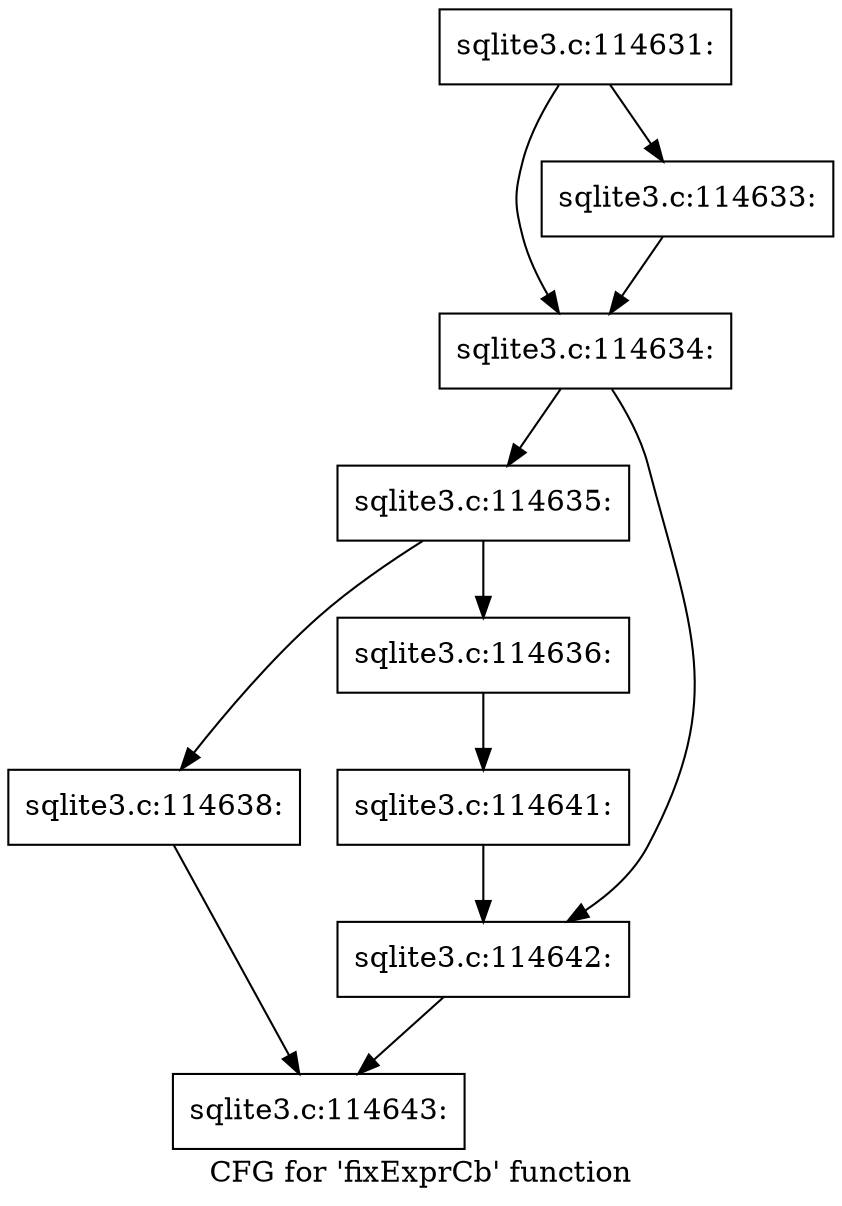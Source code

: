 digraph "CFG for 'fixExprCb' function" {
	label="CFG for 'fixExprCb' function";

	Node0x55c0f60b3600 [shape=record,label="{sqlite3.c:114631:}"];
	Node0x55c0f60b3600 -> Node0x55c0f9196940;
	Node0x55c0f60b3600 -> Node0x55c0f91968f0;
	Node0x55c0f91968f0 [shape=record,label="{sqlite3.c:114633:}"];
	Node0x55c0f91968f0 -> Node0x55c0f9196940;
	Node0x55c0f9196940 [shape=record,label="{sqlite3.c:114634:}"];
	Node0x55c0f9196940 -> Node0x55c0f9196fb0;
	Node0x55c0f9196940 -> Node0x55c0f9197000;
	Node0x55c0f9196fb0 [shape=record,label="{sqlite3.c:114635:}"];
	Node0x55c0f9196fb0 -> Node0x55c0f91975e0;
	Node0x55c0f9196fb0 -> Node0x55c0f9197680;
	Node0x55c0f91975e0 [shape=record,label="{sqlite3.c:114636:}"];
	Node0x55c0f91975e0 -> Node0x55c0f9197630;
	Node0x55c0f9197680 [shape=record,label="{sqlite3.c:114638:}"];
	Node0x55c0f9197680 -> Node0x55c0f60b35b0;
	Node0x55c0f9197630 [shape=record,label="{sqlite3.c:114641:}"];
	Node0x55c0f9197630 -> Node0x55c0f9197000;
	Node0x55c0f9197000 [shape=record,label="{sqlite3.c:114642:}"];
	Node0x55c0f9197000 -> Node0x55c0f60b35b0;
	Node0x55c0f60b35b0 [shape=record,label="{sqlite3.c:114643:}"];
}
